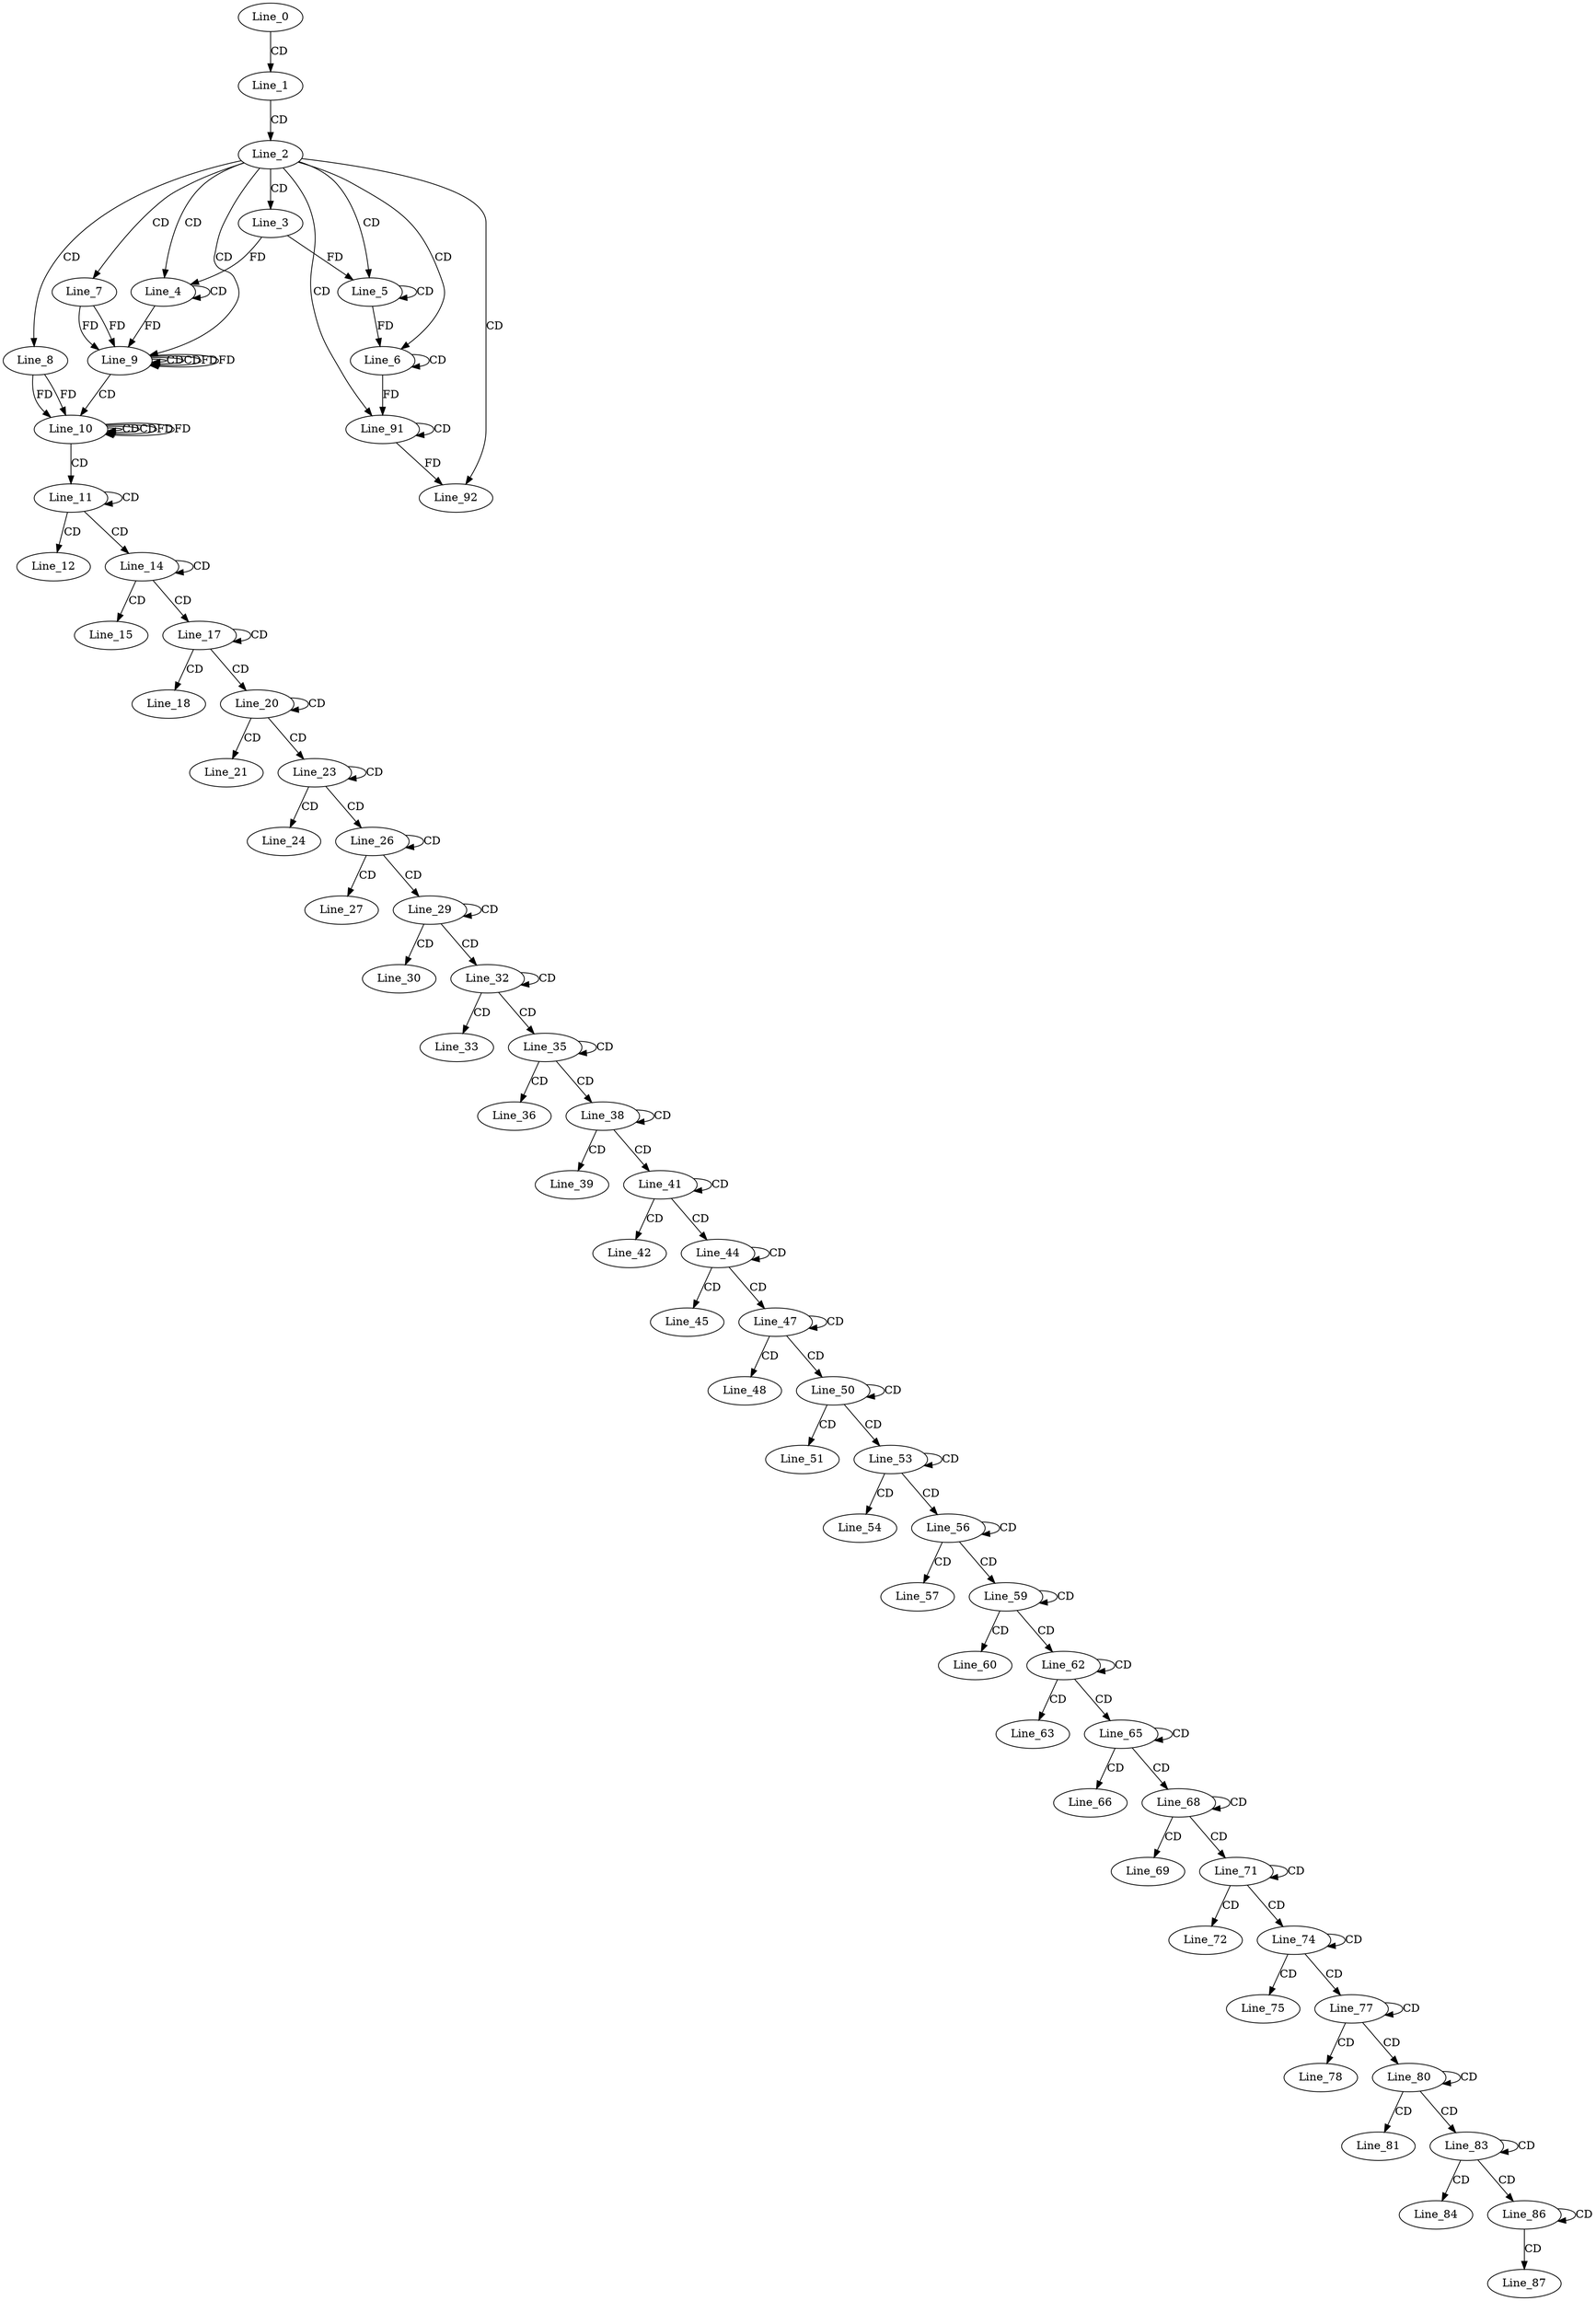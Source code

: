 digraph G {
  Line_0;
  Line_1;
  Line_2;
  Line_3;
  Line_4;
  Line_4;
  Line_5;
  Line_5;
  Line_6;
  Line_6;
  Line_7;
  Line_8;
  Line_9;
  Line_9;
  Line_9;
  Line_10;
  Line_10;
  Line_10;
  Line_11;
  Line_11;
  Line_12;
  Line_14;
  Line_14;
  Line_15;
  Line_17;
  Line_17;
  Line_18;
  Line_20;
  Line_20;
  Line_21;
  Line_23;
  Line_23;
  Line_24;
  Line_26;
  Line_26;
  Line_27;
  Line_29;
  Line_29;
  Line_30;
  Line_32;
  Line_32;
  Line_33;
  Line_35;
  Line_35;
  Line_36;
  Line_38;
  Line_38;
  Line_39;
  Line_41;
  Line_41;
  Line_42;
  Line_44;
  Line_44;
  Line_45;
  Line_47;
  Line_47;
  Line_48;
  Line_50;
  Line_50;
  Line_51;
  Line_53;
  Line_53;
  Line_54;
  Line_56;
  Line_56;
  Line_57;
  Line_59;
  Line_59;
  Line_60;
  Line_62;
  Line_62;
  Line_63;
  Line_65;
  Line_65;
  Line_66;
  Line_68;
  Line_68;
  Line_69;
  Line_71;
  Line_71;
  Line_72;
  Line_74;
  Line_74;
  Line_75;
  Line_77;
  Line_77;
  Line_78;
  Line_80;
  Line_80;
  Line_81;
  Line_83;
  Line_83;
  Line_84;
  Line_86;
  Line_86;
  Line_87;
  Line_91;
  Line_91;
  Line_92;
  Line_0 -> Line_1 [ label="CD" ];
  Line_1 -> Line_2 [ label="CD" ];
  Line_2 -> Line_3 [ label="CD" ];
  Line_2 -> Line_4 [ label="CD" ];
  Line_4 -> Line_4 [ label="CD" ];
  Line_3 -> Line_4 [ label="FD" ];
  Line_2 -> Line_5 [ label="CD" ];
  Line_5 -> Line_5 [ label="CD" ];
  Line_3 -> Line_5 [ label="FD" ];
  Line_2 -> Line_6 [ label="CD" ];
  Line_6 -> Line_6 [ label="CD" ];
  Line_5 -> Line_6 [ label="FD" ];
  Line_2 -> Line_7 [ label="CD" ];
  Line_2 -> Line_8 [ label="CD" ];
  Line_2 -> Line_9 [ label="CD" ];
  Line_9 -> Line_9 [ label="CD" ];
  Line_7 -> Line_9 [ label="FD" ];
  Line_4 -> Line_9 [ label="FD" ];
  Line_9 -> Line_9 [ label="CD" ];
  Line_9 -> Line_9 [ label="FD" ];
  Line_7 -> Line_9 [ label="FD" ];
  Line_9 -> Line_10 [ label="CD" ];
  Line_10 -> Line_10 [ label="CD" ];
  Line_8 -> Line_10 [ label="FD" ];
  Line_10 -> Line_10 [ label="CD" ];
  Line_10 -> Line_10 [ label="FD" ];
  Line_8 -> Line_10 [ label="FD" ];
  Line_10 -> Line_11 [ label="CD" ];
  Line_11 -> Line_11 [ label="CD" ];
  Line_11 -> Line_12 [ label="CD" ];
  Line_11 -> Line_14 [ label="CD" ];
  Line_14 -> Line_14 [ label="CD" ];
  Line_14 -> Line_15 [ label="CD" ];
  Line_14 -> Line_17 [ label="CD" ];
  Line_17 -> Line_17 [ label="CD" ];
  Line_17 -> Line_18 [ label="CD" ];
  Line_17 -> Line_20 [ label="CD" ];
  Line_20 -> Line_20 [ label="CD" ];
  Line_20 -> Line_21 [ label="CD" ];
  Line_20 -> Line_23 [ label="CD" ];
  Line_23 -> Line_23 [ label="CD" ];
  Line_23 -> Line_24 [ label="CD" ];
  Line_23 -> Line_26 [ label="CD" ];
  Line_26 -> Line_26 [ label="CD" ];
  Line_26 -> Line_27 [ label="CD" ];
  Line_26 -> Line_29 [ label="CD" ];
  Line_29 -> Line_29 [ label="CD" ];
  Line_29 -> Line_30 [ label="CD" ];
  Line_29 -> Line_32 [ label="CD" ];
  Line_32 -> Line_32 [ label="CD" ];
  Line_32 -> Line_33 [ label="CD" ];
  Line_32 -> Line_35 [ label="CD" ];
  Line_35 -> Line_35 [ label="CD" ];
  Line_35 -> Line_36 [ label="CD" ];
  Line_35 -> Line_38 [ label="CD" ];
  Line_38 -> Line_38 [ label="CD" ];
  Line_38 -> Line_39 [ label="CD" ];
  Line_38 -> Line_41 [ label="CD" ];
  Line_41 -> Line_41 [ label="CD" ];
  Line_41 -> Line_42 [ label="CD" ];
  Line_41 -> Line_44 [ label="CD" ];
  Line_44 -> Line_44 [ label="CD" ];
  Line_44 -> Line_45 [ label="CD" ];
  Line_44 -> Line_47 [ label="CD" ];
  Line_47 -> Line_47 [ label="CD" ];
  Line_47 -> Line_48 [ label="CD" ];
  Line_47 -> Line_50 [ label="CD" ];
  Line_50 -> Line_50 [ label="CD" ];
  Line_50 -> Line_51 [ label="CD" ];
  Line_50 -> Line_53 [ label="CD" ];
  Line_53 -> Line_53 [ label="CD" ];
  Line_53 -> Line_54 [ label="CD" ];
  Line_53 -> Line_56 [ label="CD" ];
  Line_56 -> Line_56 [ label="CD" ];
  Line_56 -> Line_57 [ label="CD" ];
  Line_56 -> Line_59 [ label="CD" ];
  Line_59 -> Line_59 [ label="CD" ];
  Line_59 -> Line_60 [ label="CD" ];
  Line_59 -> Line_62 [ label="CD" ];
  Line_62 -> Line_62 [ label="CD" ];
  Line_62 -> Line_63 [ label="CD" ];
  Line_62 -> Line_65 [ label="CD" ];
  Line_65 -> Line_65 [ label="CD" ];
  Line_65 -> Line_66 [ label="CD" ];
  Line_65 -> Line_68 [ label="CD" ];
  Line_68 -> Line_68 [ label="CD" ];
  Line_68 -> Line_69 [ label="CD" ];
  Line_68 -> Line_71 [ label="CD" ];
  Line_71 -> Line_71 [ label="CD" ];
  Line_71 -> Line_72 [ label="CD" ];
  Line_71 -> Line_74 [ label="CD" ];
  Line_74 -> Line_74 [ label="CD" ];
  Line_74 -> Line_75 [ label="CD" ];
  Line_74 -> Line_77 [ label="CD" ];
  Line_77 -> Line_77 [ label="CD" ];
  Line_77 -> Line_78 [ label="CD" ];
  Line_77 -> Line_80 [ label="CD" ];
  Line_80 -> Line_80 [ label="CD" ];
  Line_80 -> Line_81 [ label="CD" ];
  Line_80 -> Line_83 [ label="CD" ];
  Line_83 -> Line_83 [ label="CD" ];
  Line_83 -> Line_84 [ label="CD" ];
  Line_83 -> Line_86 [ label="CD" ];
  Line_86 -> Line_86 [ label="CD" ];
  Line_86 -> Line_87 [ label="CD" ];
  Line_2 -> Line_91 [ label="CD" ];
  Line_91 -> Line_91 [ label="CD" ];
  Line_6 -> Line_91 [ label="FD" ];
  Line_2 -> Line_92 [ label="CD" ];
  Line_91 -> Line_92 [ label="FD" ];
  Line_9 -> Line_9 [ label="FD" ];
  Line_10 -> Line_10 [ label="FD" ];
}
